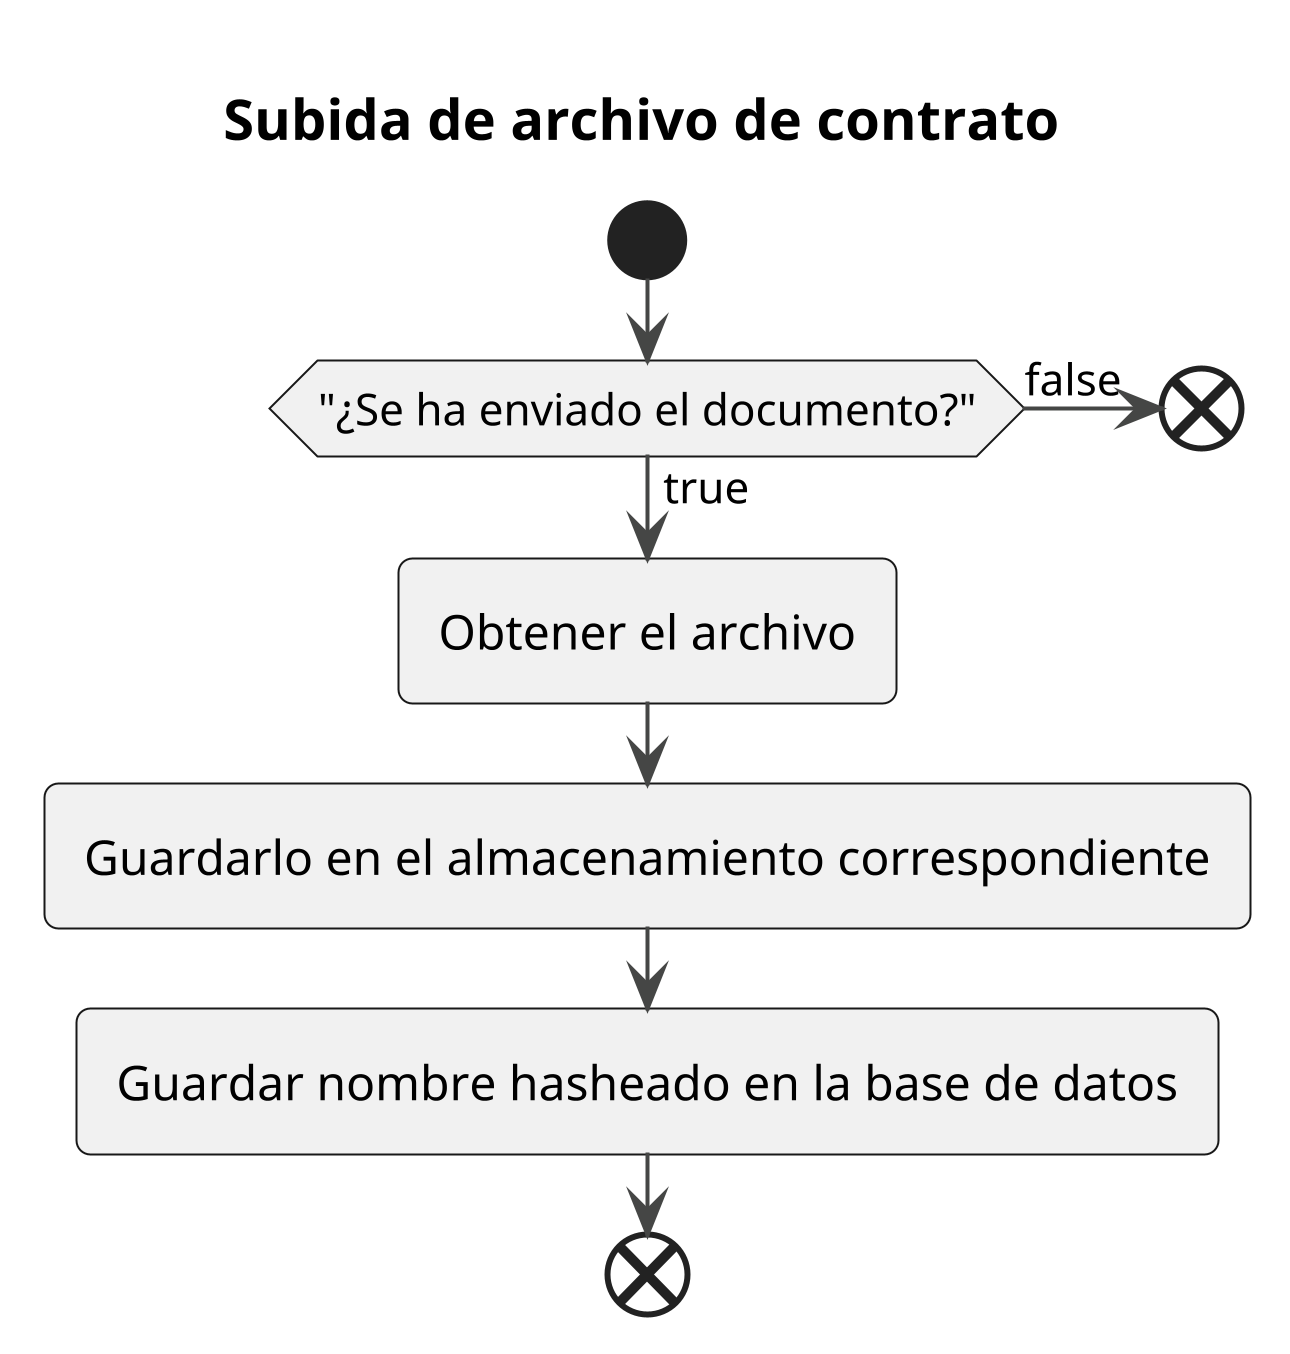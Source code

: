 @startuml
!theme vibrant
scale 50
title Subida de archivo de contrato

start

if("¿Se ha enviado el documento?") then (true)
    :Obtener el archivo;
    :Guardarlo en el almacenamiento correspondiente;
    :Guardar nombre hasheado en la base de datos;
    end
else (false)
end

@enduml
